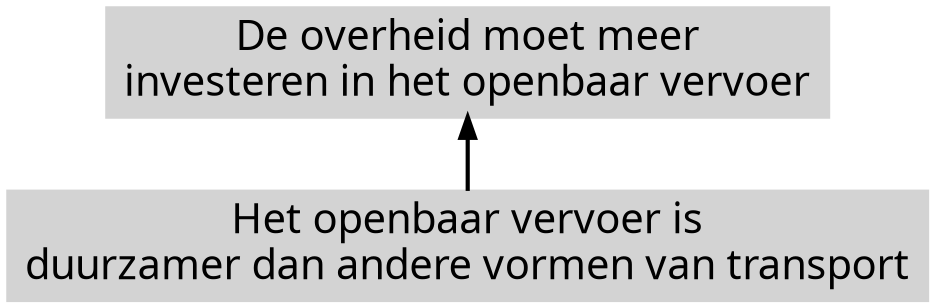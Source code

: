 digraph argumentatie {
    rankdir=BT;

    node [shape=rect, style="filled", color=lightgrey, fontname="Ubuntu",
          fontcolor=black, penwidth=2, fixedsize=false, fontsize=20];

    edge [penwidth=2, fontname="Ubuntu", fontsize=16, fontcolor=black];

    Arg [label="Het openbaar vervoer is\nduurzamer dan andere vormen van transport"];
    Stand [label="De overheid moet meer\ninvesteren in het openbaar vervoer"];

    Arg -> Stand;
}